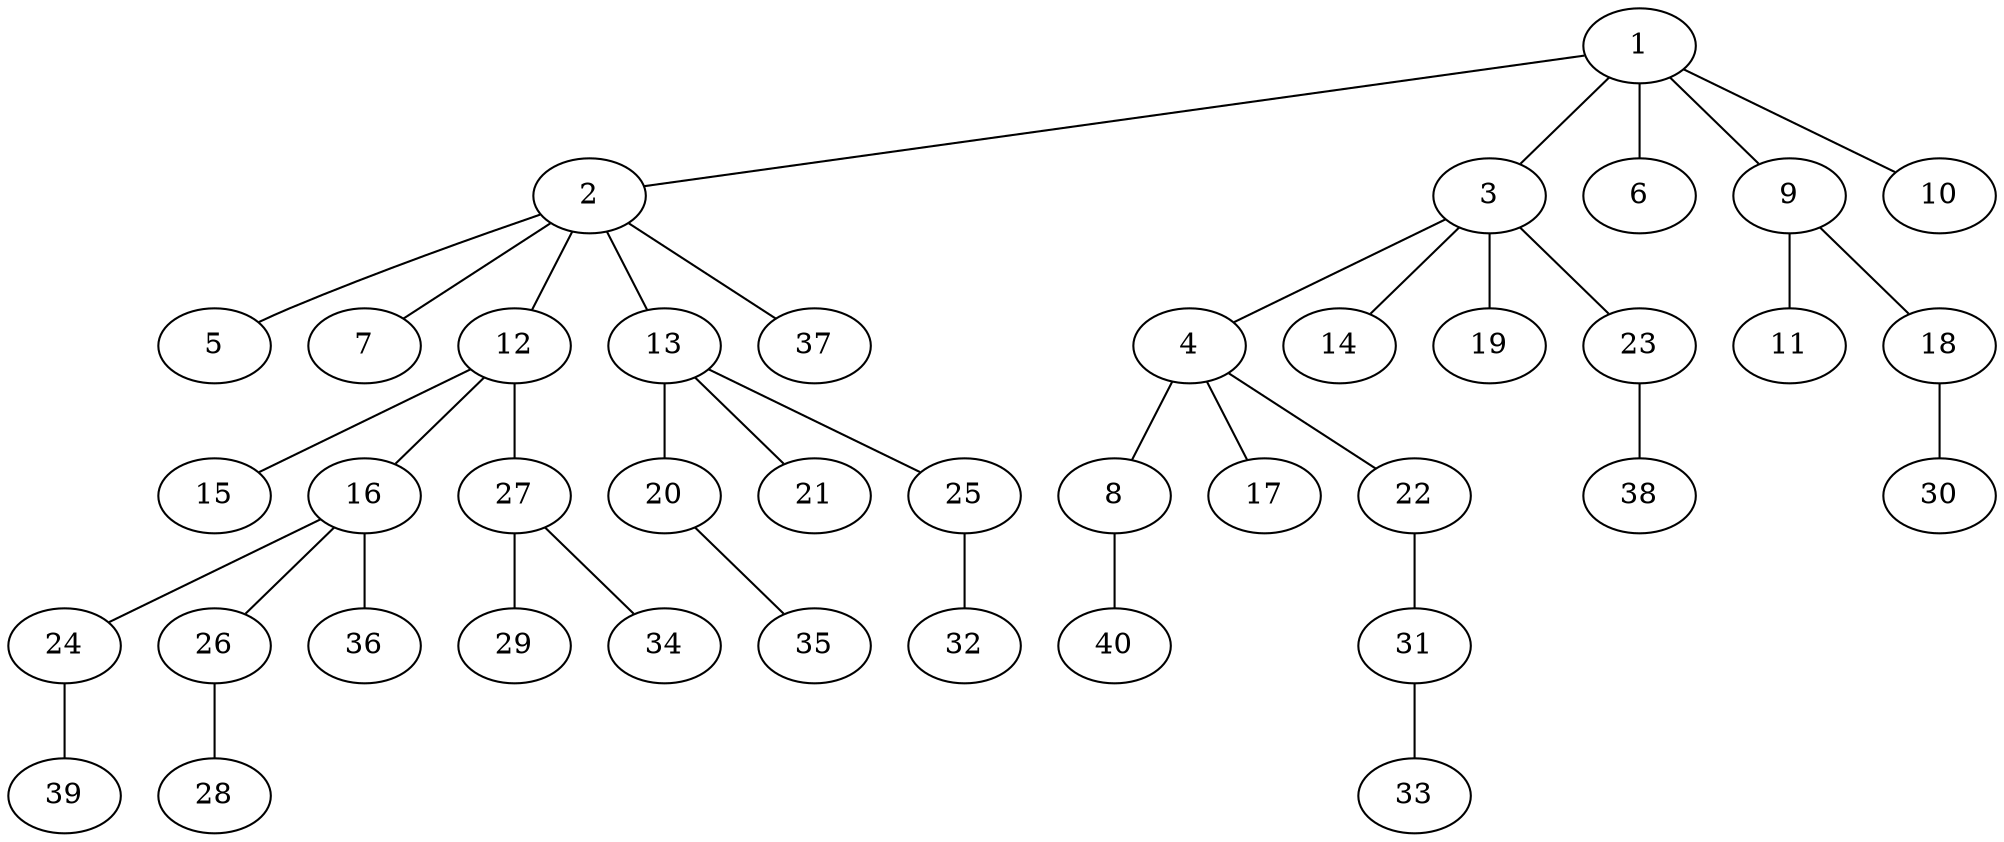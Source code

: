 graph graphname {1--2
1--3
1--6
1--9
1--10
2--5
2--7
2--12
2--13
2--37
3--4
3--14
3--19
3--23
4--8
4--17
4--22
8--40
9--11
9--18
12--15
12--16
12--27
13--20
13--21
13--25
16--24
16--26
16--36
18--30
20--35
22--31
23--38
24--39
25--32
26--28
27--29
27--34
31--33
}